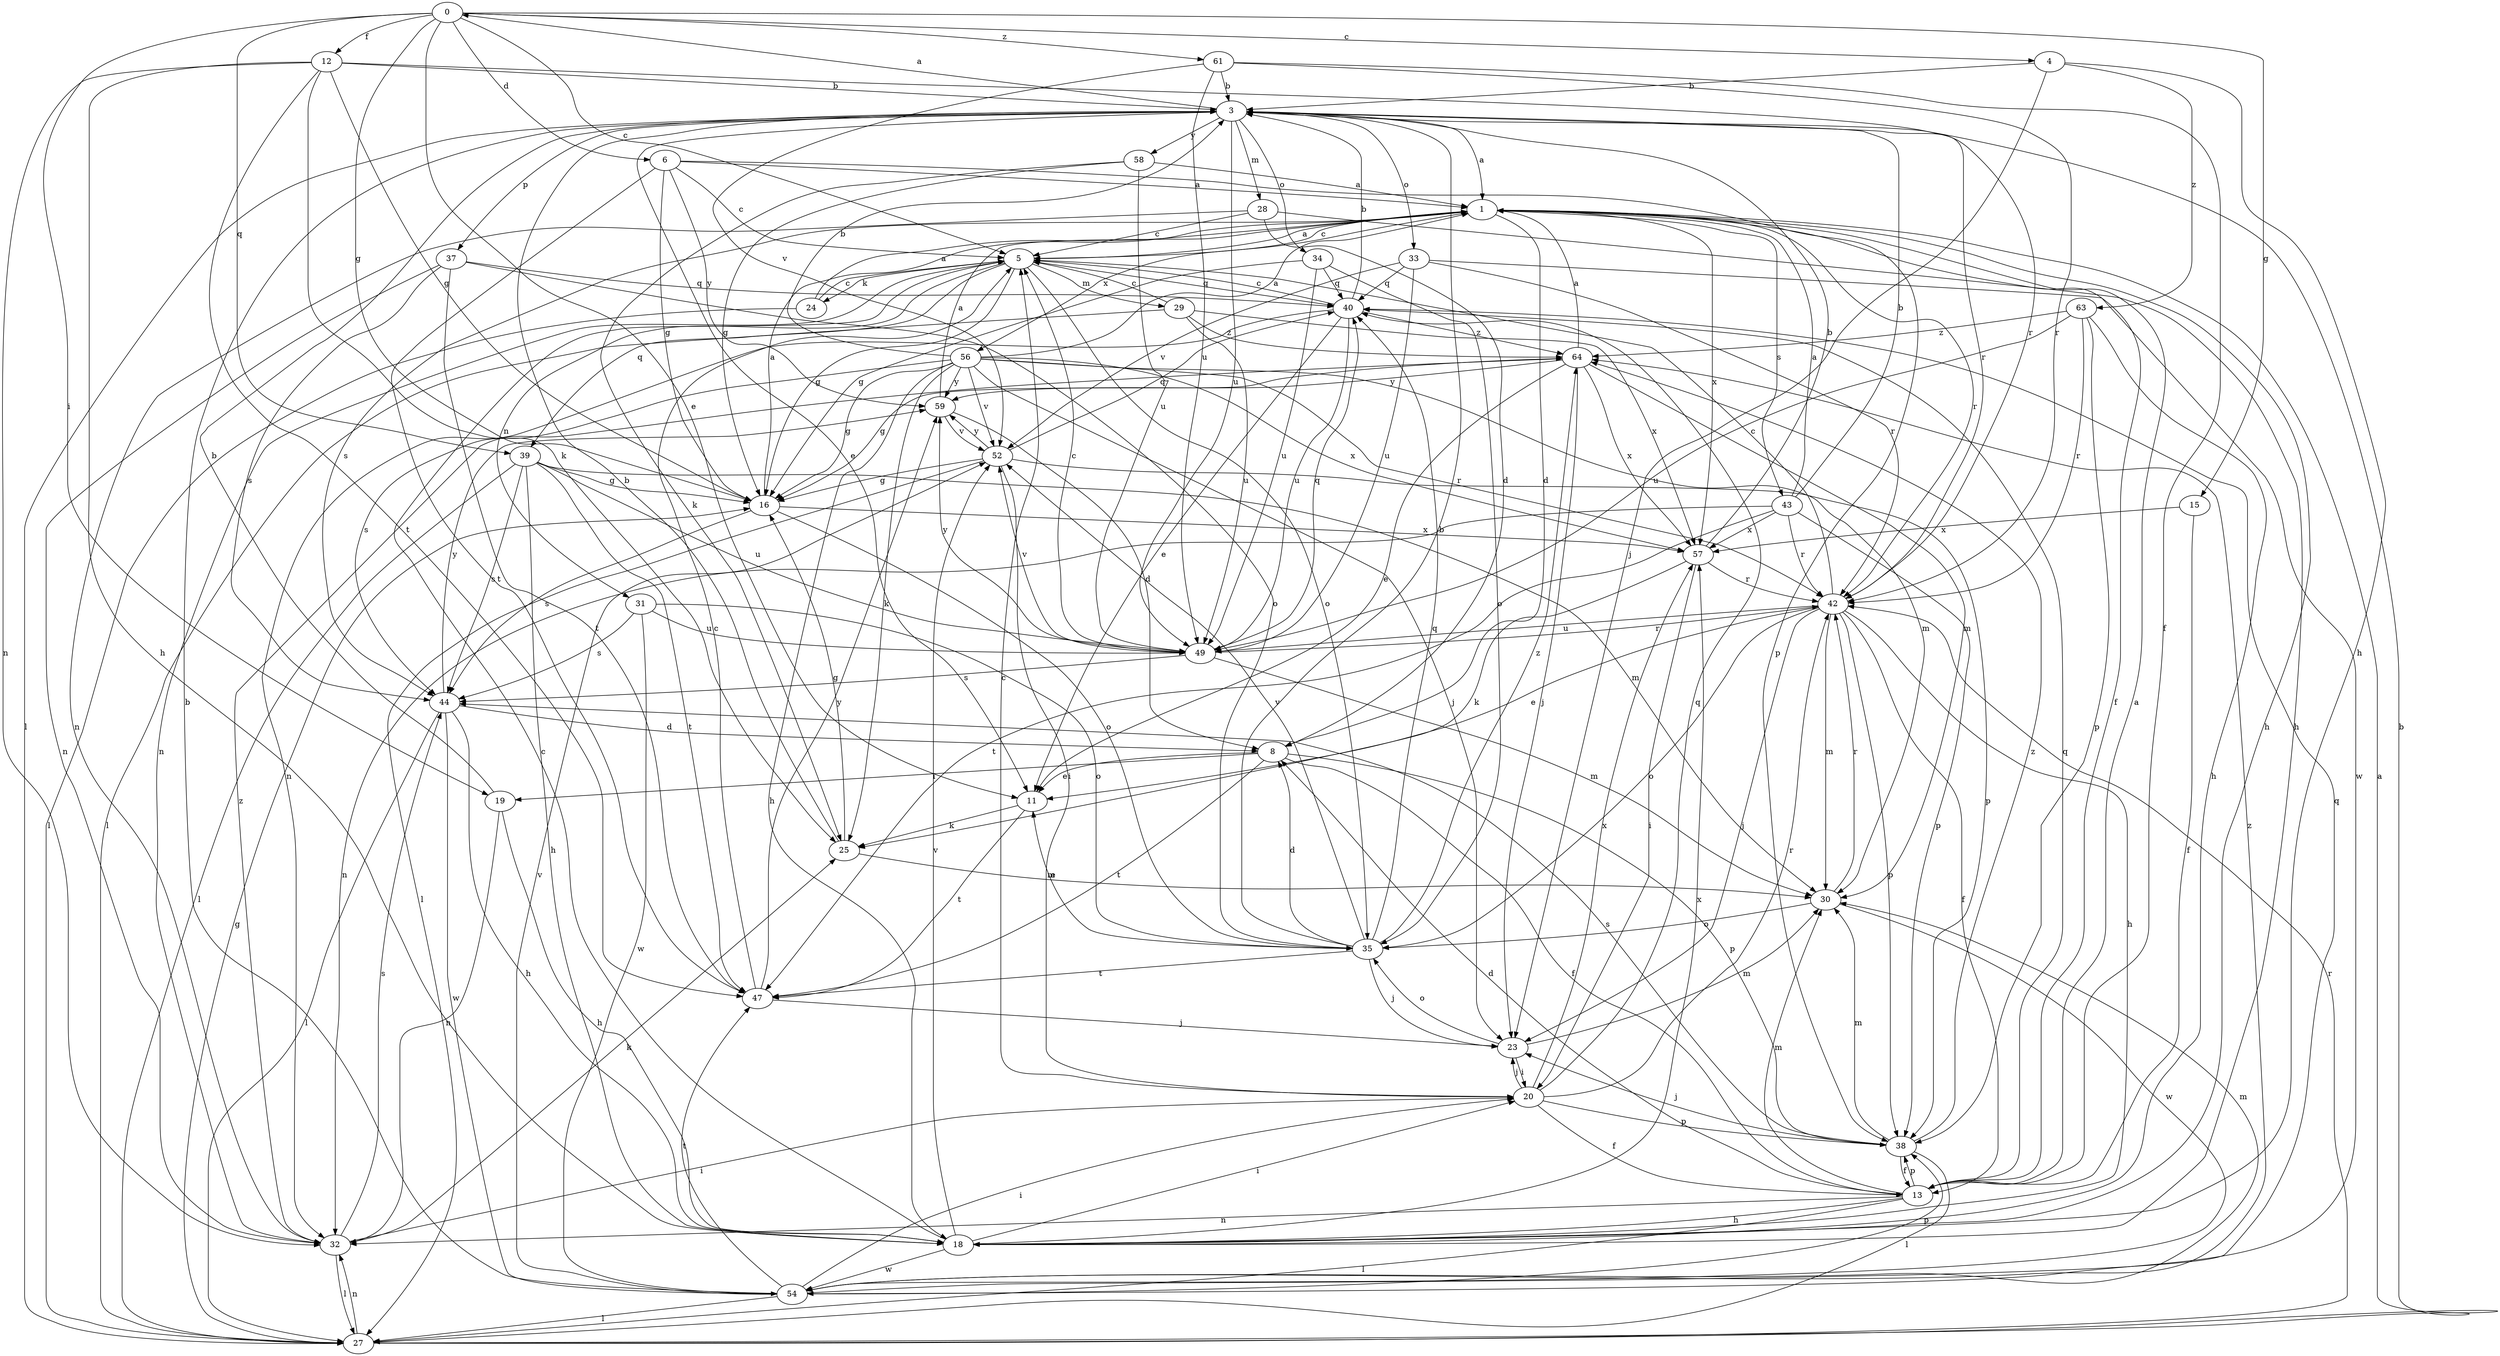 strict digraph  {
0;
1;
3;
4;
5;
6;
8;
11;
12;
13;
15;
16;
18;
19;
20;
23;
24;
25;
27;
28;
29;
30;
31;
32;
33;
34;
35;
37;
38;
39;
40;
42;
43;
44;
47;
49;
52;
54;
56;
57;
58;
59;
61;
63;
64;
0 -> 4  [label=c];
0 -> 5  [label=c];
0 -> 6  [label=d];
0 -> 11  [label=e];
0 -> 12  [label=f];
0 -> 15  [label=g];
0 -> 16  [label=g];
0 -> 19  [label=i];
0 -> 39  [label=q];
0 -> 61  [label=z];
1 -> 5  [label=c];
1 -> 8  [label=d];
1 -> 13  [label=f];
1 -> 18  [label=h];
1 -> 42  [label=r];
1 -> 43  [label=s];
1 -> 44  [label=s];
1 -> 56  [label=x];
1 -> 57  [label=x];
3 -> 0  [label=a];
3 -> 1  [label=a];
3 -> 11  [label=e];
3 -> 27  [label=l];
3 -> 28  [label=m];
3 -> 33  [label=o];
3 -> 34  [label=o];
3 -> 37  [label=p];
3 -> 42  [label=r];
3 -> 49  [label=u];
3 -> 58  [label=y];
4 -> 3  [label=b];
4 -> 18  [label=h];
4 -> 23  [label=j];
4 -> 63  [label=z];
5 -> 1  [label=a];
5 -> 16  [label=g];
5 -> 24  [label=k];
5 -> 29  [label=m];
5 -> 31  [label=n];
5 -> 32  [label=n];
5 -> 35  [label=o];
5 -> 39  [label=q];
5 -> 40  [label=q];
6 -> 1  [label=a];
6 -> 5  [label=c];
6 -> 16  [label=g];
6 -> 38  [label=p];
6 -> 47  [label=t];
6 -> 59  [label=y];
8 -> 11  [label=e];
8 -> 13  [label=f];
8 -> 19  [label=i];
8 -> 38  [label=p];
8 -> 47  [label=t];
11 -> 25  [label=k];
11 -> 47  [label=t];
12 -> 3  [label=b];
12 -> 16  [label=g];
12 -> 18  [label=h];
12 -> 25  [label=k];
12 -> 32  [label=n];
12 -> 42  [label=r];
12 -> 47  [label=t];
13 -> 1  [label=a];
13 -> 8  [label=d];
13 -> 18  [label=h];
13 -> 27  [label=l];
13 -> 30  [label=m];
13 -> 32  [label=n];
13 -> 38  [label=p];
13 -> 40  [label=q];
15 -> 13  [label=f];
15 -> 57  [label=x];
16 -> 1  [label=a];
16 -> 35  [label=o];
16 -> 44  [label=s];
16 -> 57  [label=x];
18 -> 5  [label=c];
18 -> 20  [label=i];
18 -> 52  [label=v];
18 -> 54  [label=w];
18 -> 57  [label=x];
19 -> 3  [label=b];
19 -> 18  [label=h];
19 -> 32  [label=n];
20 -> 5  [label=c];
20 -> 13  [label=f];
20 -> 23  [label=j];
20 -> 38  [label=p];
20 -> 40  [label=q];
20 -> 42  [label=r];
20 -> 57  [label=x];
23 -> 20  [label=i];
23 -> 30  [label=m];
23 -> 35  [label=o];
24 -> 1  [label=a];
24 -> 5  [label=c];
24 -> 27  [label=l];
25 -> 3  [label=b];
25 -> 16  [label=g];
25 -> 30  [label=m];
27 -> 1  [label=a];
27 -> 3  [label=b];
27 -> 16  [label=g];
27 -> 32  [label=n];
27 -> 42  [label=r];
28 -> 5  [label=c];
28 -> 8  [label=d];
28 -> 18  [label=h];
28 -> 32  [label=n];
29 -> 5  [label=c];
29 -> 27  [label=l];
29 -> 49  [label=u];
29 -> 57  [label=x];
29 -> 64  [label=z];
30 -> 35  [label=o];
30 -> 42  [label=r];
30 -> 54  [label=w];
31 -> 35  [label=o];
31 -> 44  [label=s];
31 -> 49  [label=u];
31 -> 54  [label=w];
32 -> 20  [label=i];
32 -> 25  [label=k];
32 -> 27  [label=l];
32 -> 44  [label=s];
32 -> 64  [label=z];
33 -> 40  [label=q];
33 -> 42  [label=r];
33 -> 49  [label=u];
33 -> 52  [label=v];
33 -> 54  [label=w];
34 -> 16  [label=g];
34 -> 35  [label=o];
34 -> 40  [label=q];
34 -> 49  [label=u];
35 -> 3  [label=b];
35 -> 8  [label=d];
35 -> 11  [label=e];
35 -> 23  [label=j];
35 -> 40  [label=q];
35 -> 47  [label=t];
35 -> 52  [label=v];
35 -> 64  [label=z];
37 -> 32  [label=n];
37 -> 35  [label=o];
37 -> 40  [label=q];
37 -> 44  [label=s];
37 -> 47  [label=t];
38 -> 13  [label=f];
38 -> 23  [label=j];
38 -> 27  [label=l];
38 -> 30  [label=m];
38 -> 44  [label=s];
38 -> 64  [label=z];
39 -> 16  [label=g];
39 -> 18  [label=h];
39 -> 27  [label=l];
39 -> 30  [label=m];
39 -> 44  [label=s];
39 -> 47  [label=t];
39 -> 49  [label=u];
40 -> 3  [label=b];
40 -> 5  [label=c];
40 -> 11  [label=e];
40 -> 32  [label=n];
40 -> 49  [label=u];
40 -> 64  [label=z];
42 -> 5  [label=c];
42 -> 11  [label=e];
42 -> 13  [label=f];
42 -> 18  [label=h];
42 -> 23  [label=j];
42 -> 30  [label=m];
42 -> 35  [label=o];
42 -> 38  [label=p];
42 -> 49  [label=u];
43 -> 1  [label=a];
43 -> 3  [label=b];
43 -> 32  [label=n];
43 -> 38  [label=p];
43 -> 42  [label=r];
43 -> 47  [label=t];
43 -> 57  [label=x];
44 -> 8  [label=d];
44 -> 18  [label=h];
44 -> 27  [label=l];
44 -> 54  [label=w];
44 -> 59  [label=y];
47 -> 5  [label=c];
47 -> 23  [label=j];
47 -> 59  [label=y];
49 -> 5  [label=c];
49 -> 30  [label=m];
49 -> 40  [label=q];
49 -> 42  [label=r];
49 -> 44  [label=s];
49 -> 52  [label=v];
49 -> 59  [label=y];
52 -> 16  [label=g];
52 -> 20  [label=i];
52 -> 27  [label=l];
52 -> 38  [label=p];
52 -> 40  [label=q];
52 -> 59  [label=y];
54 -> 3  [label=b];
54 -> 20  [label=i];
54 -> 27  [label=l];
54 -> 30  [label=m];
54 -> 38  [label=p];
54 -> 40  [label=q];
54 -> 47  [label=t];
54 -> 52  [label=v];
54 -> 64  [label=z];
56 -> 1  [label=a];
56 -> 3  [label=b];
56 -> 16  [label=g];
56 -> 18  [label=h];
56 -> 23  [label=j];
56 -> 25  [label=k];
56 -> 30  [label=m];
56 -> 42  [label=r];
56 -> 44  [label=s];
56 -> 52  [label=v];
56 -> 57  [label=x];
56 -> 59  [label=y];
57 -> 3  [label=b];
57 -> 20  [label=i];
57 -> 25  [label=k];
57 -> 42  [label=r];
58 -> 1  [label=a];
58 -> 16  [label=g];
58 -> 25  [label=k];
58 -> 49  [label=u];
59 -> 1  [label=a];
59 -> 8  [label=d];
59 -> 52  [label=v];
61 -> 3  [label=b];
61 -> 13  [label=f];
61 -> 42  [label=r];
61 -> 49  [label=u];
61 -> 52  [label=v];
63 -> 18  [label=h];
63 -> 38  [label=p];
63 -> 42  [label=r];
63 -> 49  [label=u];
63 -> 64  [label=z];
64 -> 1  [label=a];
64 -> 11  [label=e];
64 -> 16  [label=g];
64 -> 23  [label=j];
64 -> 30  [label=m];
64 -> 57  [label=x];
64 -> 59  [label=y];
}
